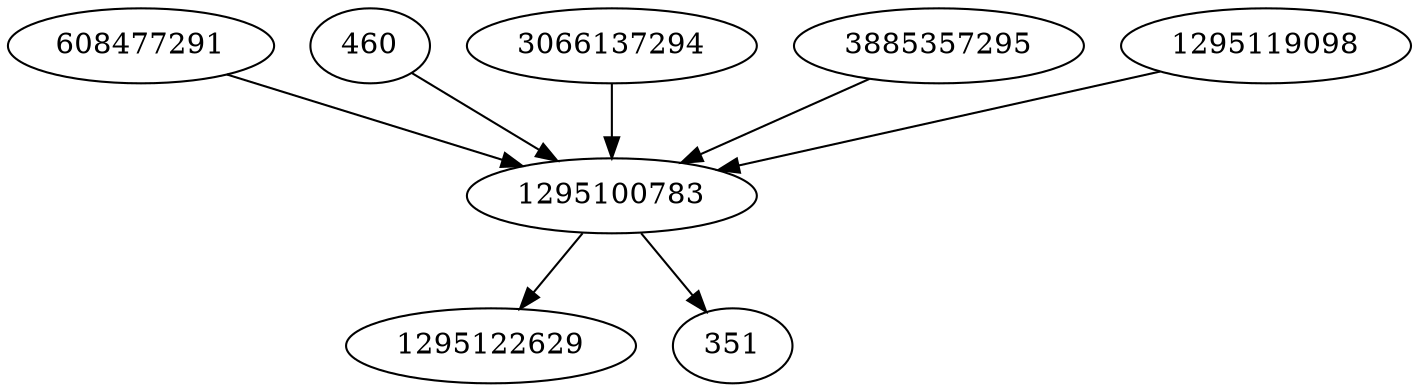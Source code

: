 strict digraph  {
1295122629;
608477291;
460;
3066137294;
3885357295;
1295100783;
1295119098;
351;
608477291 -> 1295100783;
460 -> 1295100783;
3066137294 -> 1295100783;
3885357295 -> 1295100783;
1295100783 -> 1295122629;
1295100783 -> 351;
1295119098 -> 1295100783;
}
